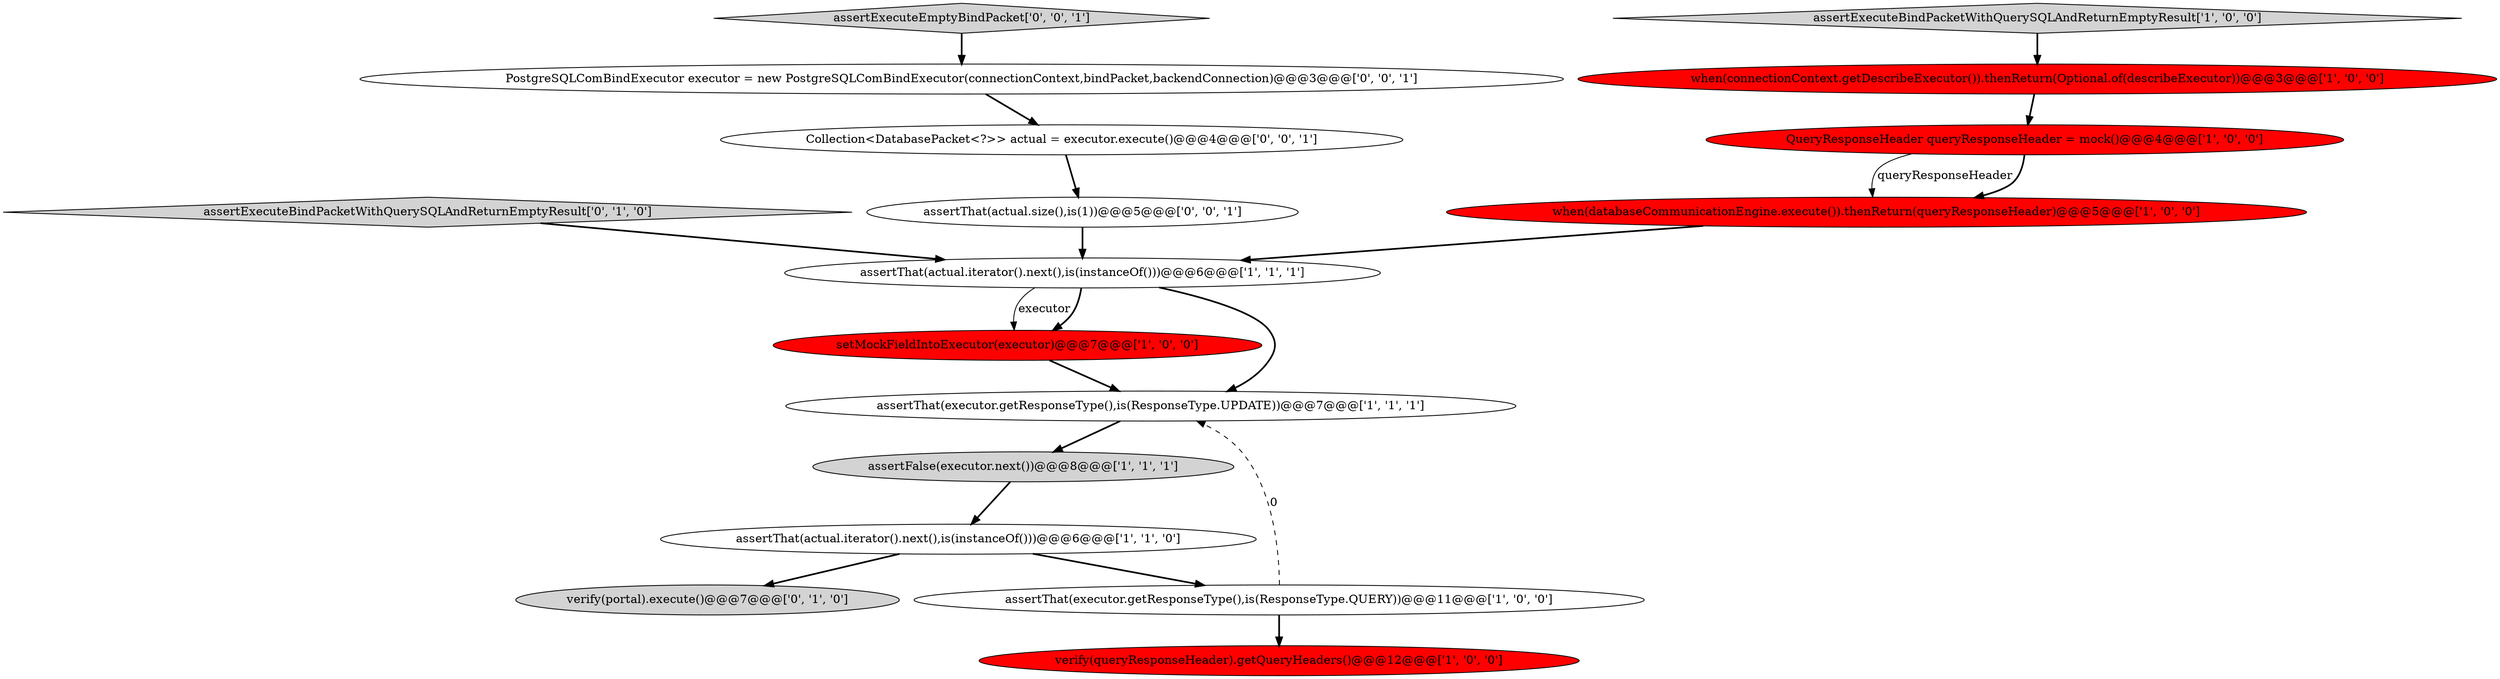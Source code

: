 digraph {
12 [style = filled, label = "assertExecuteBindPacketWithQuerySQLAndReturnEmptyResult['0', '1', '0']", fillcolor = lightgray, shape = diamond image = "AAA0AAABBB2BBB"];
2 [style = filled, label = "QueryResponseHeader queryResponseHeader = mock()@@@4@@@['1', '0', '0']", fillcolor = red, shape = ellipse image = "AAA1AAABBB1BBB"];
4 [style = filled, label = "assertFalse(executor.next())@@@8@@@['1', '1', '1']", fillcolor = lightgray, shape = ellipse image = "AAA0AAABBB1BBB"];
10 [style = filled, label = "verify(queryResponseHeader).getQueryHeaders()@@@12@@@['1', '0', '0']", fillcolor = red, shape = ellipse image = "AAA1AAABBB1BBB"];
15 [style = filled, label = "assertThat(actual.size(),is(1))@@@5@@@['0', '0', '1']", fillcolor = white, shape = ellipse image = "AAA0AAABBB3BBB"];
11 [style = filled, label = "verify(portal).execute()@@@7@@@['0', '1', '0']", fillcolor = lightgray, shape = ellipse image = "AAA0AAABBB2BBB"];
16 [style = filled, label = "assertExecuteEmptyBindPacket['0', '0', '1']", fillcolor = lightgray, shape = diamond image = "AAA0AAABBB3BBB"];
1 [style = filled, label = "setMockFieldIntoExecutor(executor)@@@7@@@['1', '0', '0']", fillcolor = red, shape = ellipse image = "AAA1AAABBB1BBB"];
5 [style = filled, label = "assertThat(executor.getResponseType(),is(ResponseType.UPDATE))@@@7@@@['1', '1', '1']", fillcolor = white, shape = ellipse image = "AAA0AAABBB1BBB"];
0 [style = filled, label = "assertThat(executor.getResponseType(),is(ResponseType.QUERY))@@@11@@@['1', '0', '0']", fillcolor = white, shape = ellipse image = "AAA0AAABBB1BBB"];
3 [style = filled, label = "assertExecuteBindPacketWithQuerySQLAndReturnEmptyResult['1', '0', '0']", fillcolor = lightgray, shape = diamond image = "AAA0AAABBB1BBB"];
9 [style = filled, label = "assertThat(actual.iterator().next(),is(instanceOf()))@@@6@@@['1', '1', '1']", fillcolor = white, shape = ellipse image = "AAA0AAABBB1BBB"];
7 [style = filled, label = "when(connectionContext.getDescribeExecutor()).thenReturn(Optional.of(describeExecutor))@@@3@@@['1', '0', '0']", fillcolor = red, shape = ellipse image = "AAA1AAABBB1BBB"];
13 [style = filled, label = "Collection<DatabasePacket<?>> actual = executor.execute()@@@4@@@['0', '0', '1']", fillcolor = white, shape = ellipse image = "AAA0AAABBB3BBB"];
6 [style = filled, label = "assertThat(actual.iterator().next(),is(instanceOf()))@@@6@@@['1', '1', '0']", fillcolor = white, shape = ellipse image = "AAA0AAABBB1BBB"];
8 [style = filled, label = "when(databaseCommunicationEngine.execute()).thenReturn(queryResponseHeader)@@@5@@@['1', '0', '0']", fillcolor = red, shape = ellipse image = "AAA1AAABBB1BBB"];
14 [style = filled, label = "PostgreSQLComBindExecutor executor = new PostgreSQLComBindExecutor(connectionContext,bindPacket,backendConnection)@@@3@@@['0', '0', '1']", fillcolor = white, shape = ellipse image = "AAA0AAABBB3BBB"];
1->5 [style = bold, label=""];
9->5 [style = bold, label=""];
16->14 [style = bold, label=""];
9->1 [style = solid, label="executor"];
0->10 [style = bold, label=""];
2->8 [style = solid, label="queryResponseHeader"];
6->0 [style = bold, label=""];
13->15 [style = bold, label=""];
14->13 [style = bold, label=""];
9->1 [style = bold, label=""];
0->5 [style = dashed, label="0"];
3->7 [style = bold, label=""];
12->9 [style = bold, label=""];
4->6 [style = bold, label=""];
7->2 [style = bold, label=""];
15->9 [style = bold, label=""];
6->11 [style = bold, label=""];
5->4 [style = bold, label=""];
2->8 [style = bold, label=""];
8->9 [style = bold, label=""];
}
